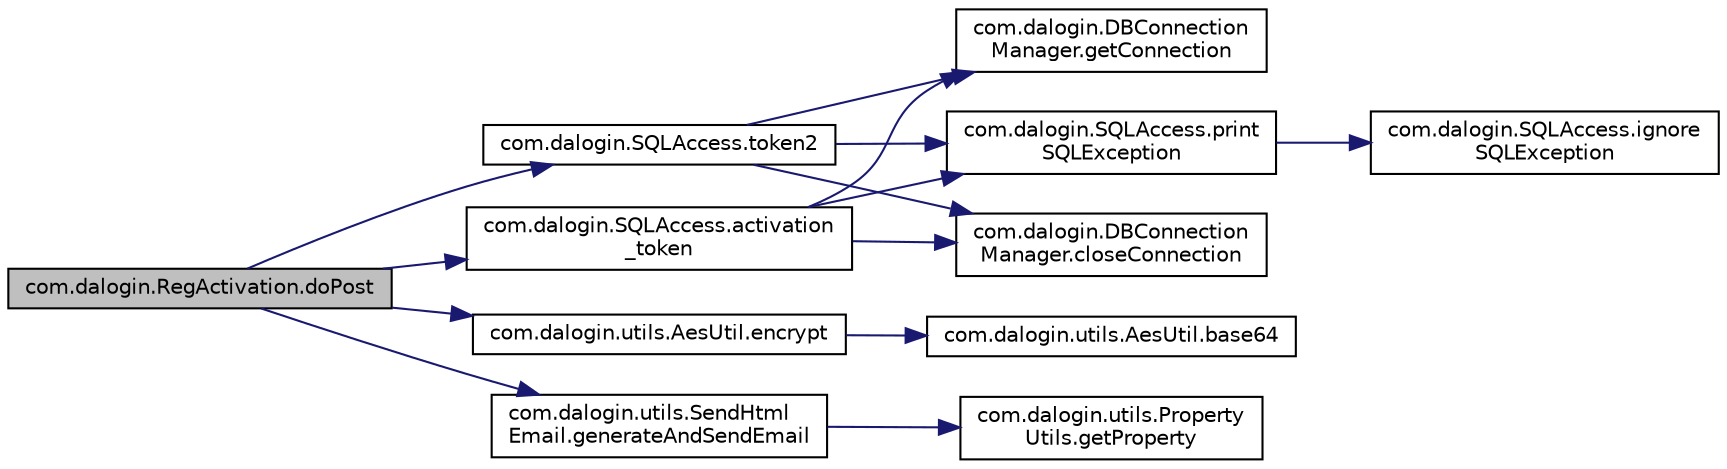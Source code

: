 digraph "com.dalogin.RegActivation.doPost"
{
  edge [fontname="Helvetica",fontsize="10",labelfontname="Helvetica",labelfontsize="10"];
  node [fontname="Helvetica",fontsize="10",shape=record];
  rankdir="LR";
  Node7 [label="com.dalogin.RegActivation.doPost",height=0.2,width=0.4,color="black", fillcolor="grey75", style="filled", fontcolor="black"];
  Node7 -> Node8 [color="midnightblue",fontsize="10",style="solid",fontname="Helvetica"];
  Node8 [label="com.dalogin.SQLAccess.token2",height=0.2,width=0.4,color="black", fillcolor="white", style="filled",URL="$classcom_1_1dalogin_1_1_s_q_l_access.html#aefba2c4140aa1a1f287c44aaedcad345"];
  Node8 -> Node9 [color="midnightblue",fontsize="10",style="solid",fontname="Helvetica"];
  Node9 [label="com.dalogin.DBConnection\lManager.getConnection",height=0.2,width=0.4,color="black", fillcolor="white", style="filled",URL="$classcom_1_1dalogin_1_1_d_b_connection_manager.html#a36917ade7183181ab00d32c126915db7"];
  Node8 -> Node10 [color="midnightblue",fontsize="10",style="solid",fontname="Helvetica"];
  Node10 [label="com.dalogin.SQLAccess.print\lSQLException",height=0.2,width=0.4,color="black", fillcolor="white", style="filled",URL="$classcom_1_1dalogin_1_1_s_q_l_access.html#af8b3800dccdc19311562efdb7bc1564d"];
  Node10 -> Node11 [color="midnightblue",fontsize="10",style="solid",fontname="Helvetica"];
  Node11 [label="com.dalogin.SQLAccess.ignore\lSQLException",height=0.2,width=0.4,color="black", fillcolor="white", style="filled",URL="$classcom_1_1dalogin_1_1_s_q_l_access.html#a294bf0428542df2a5015774d5b3a8585"];
  Node8 -> Node12 [color="midnightblue",fontsize="10",style="solid",fontname="Helvetica"];
  Node12 [label="com.dalogin.DBConnection\lManager.closeConnection",height=0.2,width=0.4,color="black", fillcolor="white", style="filled",URL="$classcom_1_1dalogin_1_1_d_b_connection_manager.html#a525be4a64e02f21c1b4bd1d53ca73cc0"];
  Node7 -> Node13 [color="midnightblue",fontsize="10",style="solid",fontname="Helvetica"];
  Node13 [label="com.dalogin.SQLAccess.activation\l_token",height=0.2,width=0.4,color="black", fillcolor="white", style="filled",URL="$classcom_1_1dalogin_1_1_s_q_l_access.html#a6b6e51a792e4ba4e57a625f04f277db4"];
  Node13 -> Node9 [color="midnightblue",fontsize="10",style="solid",fontname="Helvetica"];
  Node13 -> Node10 [color="midnightblue",fontsize="10",style="solid",fontname="Helvetica"];
  Node13 -> Node12 [color="midnightblue",fontsize="10",style="solid",fontname="Helvetica"];
  Node7 -> Node14 [color="midnightblue",fontsize="10",style="solid",fontname="Helvetica"];
  Node14 [label="com.dalogin.utils.AesUtil.encrypt",height=0.2,width=0.4,color="black", fillcolor="white", style="filled",URL="$classcom_1_1dalogin_1_1utils_1_1_aes_util.html#aed0eaf87eea8a6c844f62873bd810802"];
  Node14 -> Node15 [color="midnightblue",fontsize="10",style="solid",fontname="Helvetica"];
  Node15 [label="com.dalogin.utils.AesUtil.base64",height=0.2,width=0.4,color="black", fillcolor="white", style="filled",URL="$classcom_1_1dalogin_1_1utils_1_1_aes_util.html#abf9788d9b22764a48f2b42061952ac20"];
  Node7 -> Node16 [color="midnightblue",fontsize="10",style="solid",fontname="Helvetica"];
  Node16 [label="com.dalogin.utils.SendHtml\lEmail.generateAndSendEmail",height=0.2,width=0.4,color="black", fillcolor="white", style="filled",URL="$classcom_1_1dalogin_1_1utils_1_1_send_html_email.html#a76be7765874e35afe159baef34fdccc9"];
  Node16 -> Node17 [color="midnightblue",fontsize="10",style="solid",fontname="Helvetica"];
  Node17 [label="com.dalogin.utils.Property\lUtils.getProperty",height=0.2,width=0.4,color="black", fillcolor="white", style="filled",URL="$classcom_1_1dalogin_1_1utils_1_1_property_utils.html#a84b9c87c791aade10ba6fc9effc1bc43"];
}
